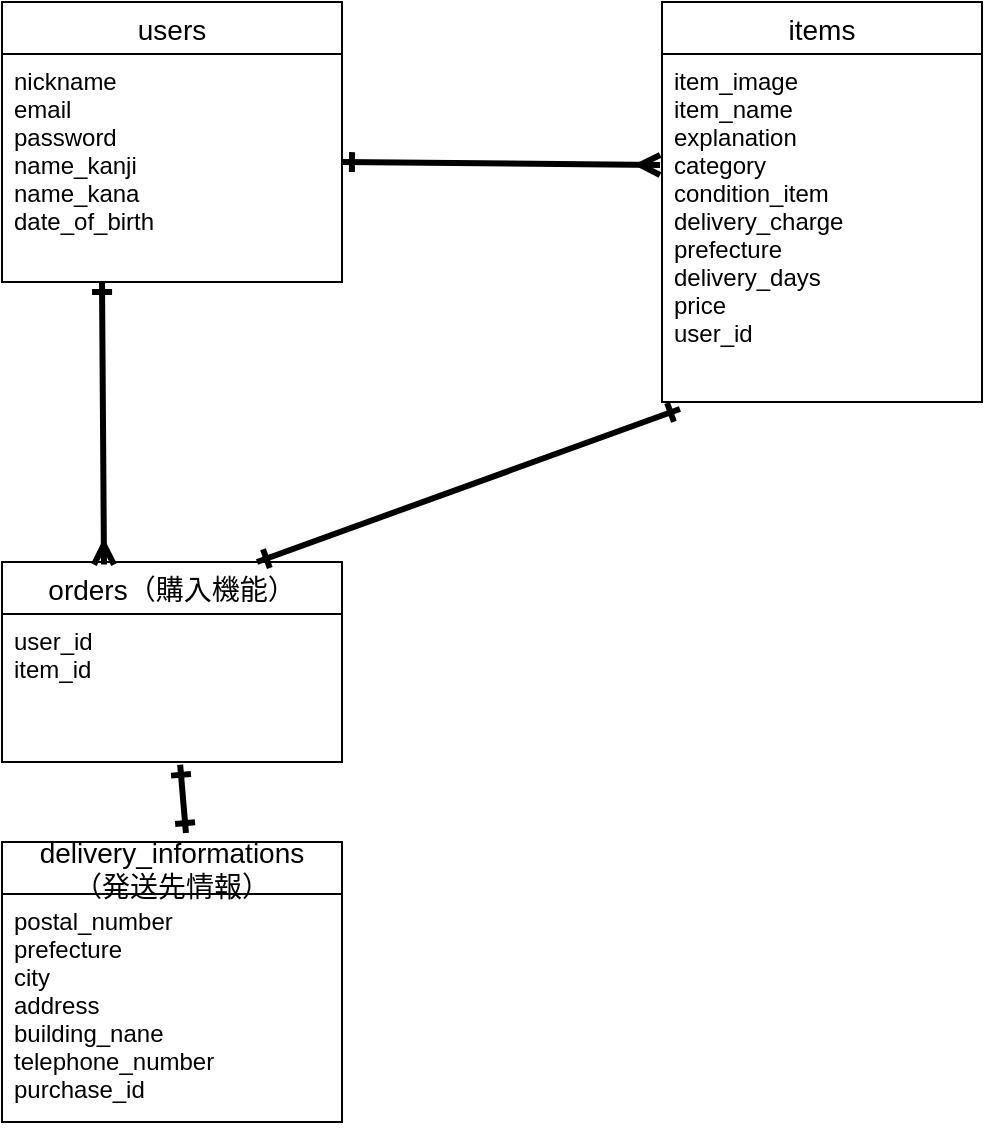 <mxfile>
    <diagram id="-sHzkyq1CXBma89UZqNu" name="ページ1">
        <mxGraphModel dx="778" dy="531" grid="1" gridSize="10" guides="1" tooltips="1" connect="1" arrows="1" fold="1" page="1" pageScale="1" pageWidth="827" pageHeight="1169" math="0" shadow="0">
            <root>
                <mxCell id="0"/>
                <mxCell id="1" parent="0"/>
                <mxCell id="3" value="users" style="swimlane;fontStyle=0;childLayout=stackLayout;horizontal=1;startSize=26;horizontalStack=0;resizeParent=1;resizeParentMax=0;resizeLast=0;collapsible=1;marginBottom=0;align=center;fontSize=14;" parent="1" vertex="1">
                    <mxGeometry x="110" y="40" width="170" height="140" as="geometry"/>
                </mxCell>
                <mxCell id="7" value="items" style="swimlane;fontStyle=0;childLayout=stackLayout;horizontal=1;startSize=26;horizontalStack=0;resizeParent=1;resizeParentMax=0;resizeLast=0;collapsible=1;marginBottom=0;align=center;fontSize=14;" parent="1" vertex="1">
                    <mxGeometry x="440" y="40" width="160" height="200" as="geometry"/>
                </mxCell>
                <mxCell id="8" value="item_image&#10;item_name&#10;explanation&#10;category&#10;condition_item&#10;delivery_charge&#10;prefecture&#10;delivery_days&#10;price&#10;user_id" style="text;strokeColor=none;fillColor=none;spacingLeft=4;spacingRight=4;overflow=hidden;rotatable=0;points=[[0,0.5],[1,0.5]];portConstraint=eastwest;fontSize=12;" parent="7" vertex="1">
                    <mxGeometry y="26" width="160" height="174" as="geometry"/>
                </mxCell>
                <mxCell id="11" value="orders（購入機能）" style="swimlane;fontStyle=0;childLayout=stackLayout;horizontal=1;startSize=26;horizontalStack=0;resizeParent=1;resizeParentMax=0;resizeLast=0;collapsible=1;marginBottom=0;align=center;fontSize=14;" parent="1" vertex="1">
                    <mxGeometry x="110" y="320" width="170" height="100" as="geometry"/>
                </mxCell>
                <mxCell id="12" value="user_id&#10;item_id" style="text;strokeColor=none;fillColor=none;spacingLeft=4;spacingRight=4;overflow=hidden;rotatable=0;points=[[0,0.5],[1,0.5]];portConstraint=eastwest;fontSize=12;" parent="11" vertex="1">
                    <mxGeometry y="26" width="170" height="74" as="geometry"/>
                </mxCell>
                <mxCell id="29" value="delivery_informations&#10;（発送先情報）" style="swimlane;fontStyle=0;childLayout=stackLayout;horizontal=1;startSize=26;horizontalStack=0;resizeParent=1;resizeParentMax=0;resizeLast=0;collapsible=1;marginBottom=0;align=center;fontSize=14;" parent="1" vertex="1">
                    <mxGeometry x="110" y="460" width="170" height="140" as="geometry"/>
                </mxCell>
                <mxCell id="30" value="postal_number&#10;prefecture&#10;city&#10;address&#10;building_nane&#10;telephone_number&#10;purchase_id" style="text;strokeColor=none;fillColor=none;spacingLeft=4;spacingRight=4;overflow=hidden;rotatable=0;points=[[0,0.5],[1,0.5]];portConstraint=eastwest;fontSize=12;" parent="29" vertex="1">
                    <mxGeometry y="26" width="170" height="114" as="geometry"/>
                </mxCell>
                <mxCell id="34" value="" style="endArrow=ERmany;html=1;rounded=0;strokeWidth=3;entryX=-0.006;entryY=0.319;entryDx=0;entryDy=0;entryPerimeter=0;startArrow=ERone;startFill=0;endFill=0;" parent="1" target="8" edge="1">
                    <mxGeometry relative="1" as="geometry">
                        <mxPoint x="280" y="120" as="sourcePoint"/>
                        <mxPoint x="400" y="120" as="targetPoint"/>
                    </mxGeometry>
                </mxCell>
                <mxCell id="36" value="" style="endArrow=ERmany;html=1;rounded=0;strokeWidth=3;entryX=0.3;entryY=0.013;entryDx=0;entryDy=0;entryPerimeter=0;startArrow=ERone;startFill=0;endFill=0;" parent="1" target="11" edge="1">
                    <mxGeometry relative="1" as="geometry">
                        <mxPoint x="160" y="180" as="sourcePoint"/>
                        <mxPoint x="160" y="310" as="targetPoint"/>
                    </mxGeometry>
                </mxCell>
                <mxCell id="37" value="" style="endArrow=ERone;html=1;rounded=0;strokeWidth=3;startArrow=ERone;startFill=0;endFill=0;exitX=0.524;exitY=1.019;exitDx=0;exitDy=0;exitPerimeter=0;entryX=0.541;entryY=-0.032;entryDx=0;entryDy=0;entryPerimeter=0;" parent="1" source="12" target="29" edge="1">
                    <mxGeometry relative="1" as="geometry">
                        <mxPoint x="280" y="370" as="sourcePoint"/>
                        <mxPoint x="200" y="440" as="targetPoint"/>
                    </mxGeometry>
                </mxCell>
                <mxCell id="38" value="" style="endArrow=ERone;html=1;rounded=0;strokeWidth=3;entryX=0.75;entryY=0;entryDx=0;entryDy=0;startArrow=ERone;startFill=0;endFill=0;exitX=0.056;exitY=1.02;exitDx=0;exitDy=0;exitPerimeter=0;" parent="1" source="8" target="11" edge="1">
                    <mxGeometry relative="1" as="geometry">
                        <mxPoint x="520" y="220" as="sourcePoint"/>
                        <mxPoint x="680" y="220" as="targetPoint"/>
                    </mxGeometry>
                </mxCell>
                <mxCell id="4" value="nickname&#10;email&#10;password&#10;name_kanji&#10;name_kana&#10;date_of_birth&#10;&#10;&#10;&#10;" style="text;strokeColor=none;fillColor=none;spacingLeft=4;spacingRight=4;overflow=hidden;rotatable=0;points=[[0,0.5],[1,0.5]];portConstraint=eastwest;fontSize=12;" parent="1" vertex="1">
                    <mxGeometry x="110" y="66" width="160" height="114" as="geometry"/>
                </mxCell>
            </root>
        </mxGraphModel>
    </diagram>
</mxfile>